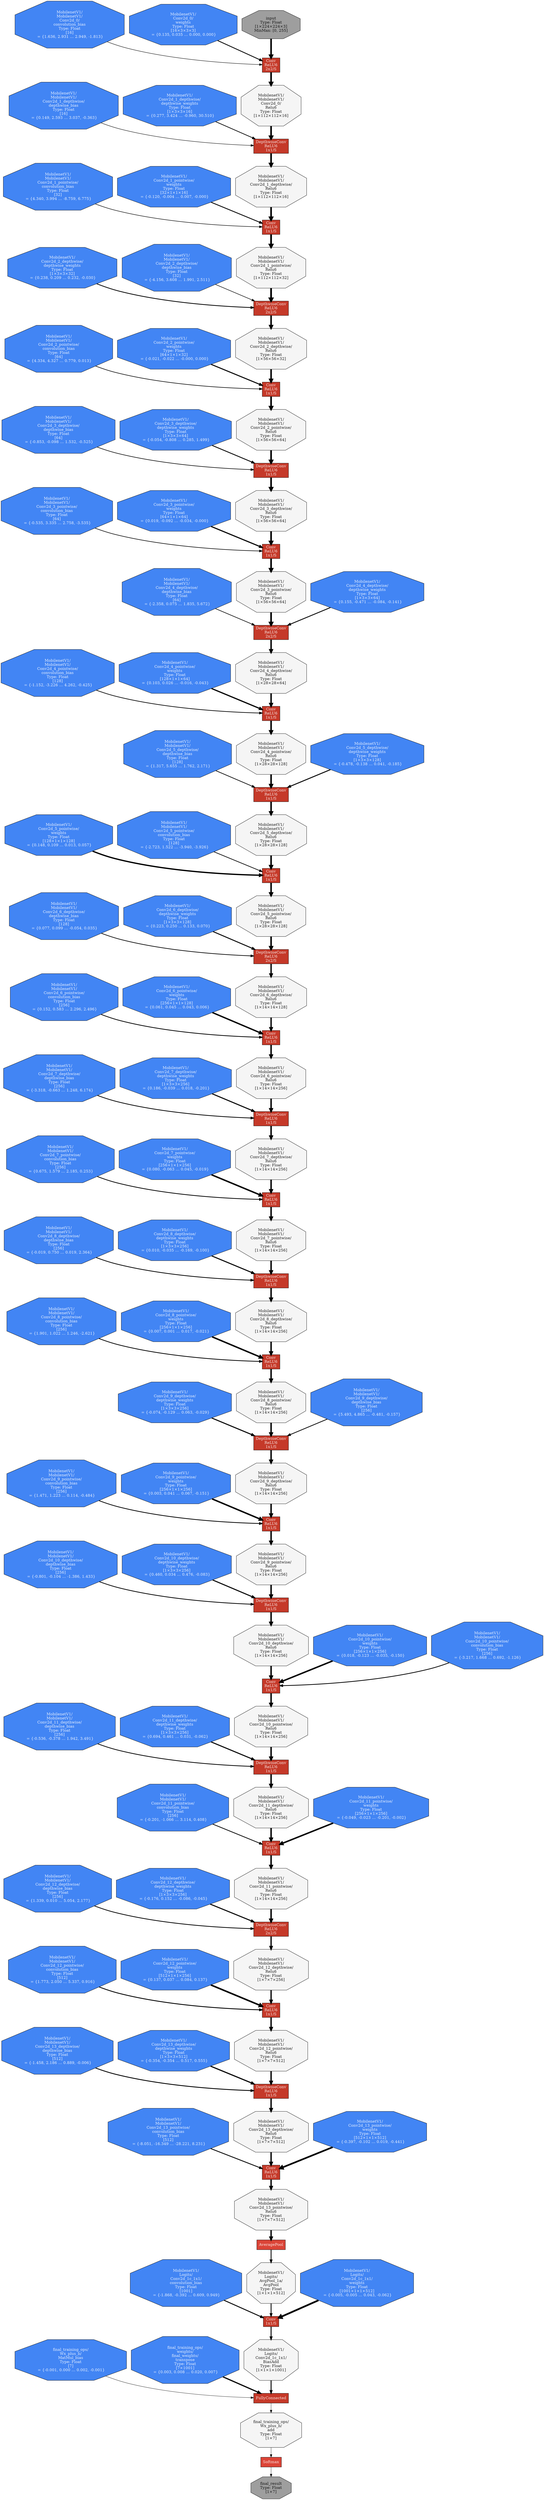 digraph Computegraph {
	 nslimit=125;
	 "final_training_ops/Wx_plus_b/MatMul_bias" [label="final_training_ops/\nWx_plus_b/\nMatMul_bias\nType: Float\n[7]\n = {-0.001, 0.000 … 0.002, -0.001}", shape=octagon, style=filled, fillcolor="#4285F4", fontcolor = "#FFFFFFDD"];
	 "final_training_ops/weights/final_weights/transpose" [label="final_training_ops/\nweights/\nfinal_weights/\ntranspose\nType: Float\n[7×1001]\n = {0.003, 0.008 … 0.020, 0.007}", shape=octagon, style=filled, fillcolor="#4285F4", fontcolor = "#FFFFFFDD"];
	 "MobilenetV1/Logits/Conv2d_1c_1x1/convolution_bias" [label="MobilenetV1/\nLogits/\nConv2d_1c_1x1/\nconvolution_bias\nType: Float\n[1001]\n = {-1.868, -0.392 … 0.609, 0.949}", shape=octagon, style=filled, fillcolor="#4285F4", fontcolor = "#FFFFFFDD"];
	 "MobilenetV1/MobilenetV1/Conv2d_13_pointwise/convolution_bias" [label="MobilenetV1/\nMobilenetV1/\nConv2d_13_pointwise/\nconvolution_bias\nType: Float\n[512]\n = {-8.051, -16.349 … -28.221, 8.231}", shape=octagon, style=filled, fillcolor="#4285F4", fontcolor = "#FFFFFFDD"];
	 "MobilenetV1/MobilenetV1/Conv2d_13_depthwise/depthwise_bias" [label="MobilenetV1/\nMobilenetV1/\nConv2d_13_depthwise/\ndepthwise_bias\nType: Float\n[512]\n = {-1.458, 2.186 … 0.889, -0.006}", shape=octagon, style=filled, fillcolor="#4285F4", fontcolor = "#FFFFFFDD"];
	 "MobilenetV1/Conv2d_13_depthwise/depthwise_weights" [label="MobilenetV1/\nConv2d_13_depthwise/\ndepthwise_weights\nType: Float\n[1×3×3×512]\n = {-0.354, -0.354 … 0.517, 0.555}", shape=octagon, style=filled, fillcolor="#4285F4", fontcolor = "#FFFFFFDD"];
	 "MobilenetV1/MobilenetV1/Conv2d_12_pointwise/convolution_bias" [label="MobilenetV1/\nMobilenetV1/\nConv2d_12_pointwise/\nconvolution_bias\nType: Float\n[512]\n = {1.773, 2.050 … 5.337, 0.916}", shape=octagon, style=filled, fillcolor="#4285F4", fontcolor = "#FFFFFFDD"];
	 "MobilenetV1/Conv2d_12_pointwise/weights" [label="MobilenetV1/\nConv2d_12_pointwise/\nweights\nType: Float\n[512×1×1×256]\n = {0.137, 0.037 … 0.084, 0.137}", shape=octagon, style=filled, fillcolor="#4285F4", fontcolor = "#FFFFFFDD"];
	 "MobilenetV1/MobilenetV1/Conv2d_12_depthwise/depthwise_bias" [label="MobilenetV1/\nMobilenetV1/\nConv2d_12_depthwise/\ndepthwise_bias\nType: Float\n[256]\n = {1.339, 0.010 … 5.054, 2.177}", shape=octagon, style=filled, fillcolor="#4285F4", fontcolor = "#FFFFFFDD"];
	 "MobilenetV1/Conv2d_12_depthwise/depthwise_weights" [label="MobilenetV1/\nConv2d_12_depthwise/\ndepthwise_weights\nType: Float\n[1×3×3×256]\n = {-0.176, 0.152 … -0.086, -0.045}", shape=octagon, style=filled, fillcolor="#4285F4", fontcolor = "#FFFFFFDD"];
	 "MobilenetV1/MobilenetV1/Conv2d_11_pointwise/convolution_bias" [label="MobilenetV1/\nMobilenetV1/\nConv2d_11_pointwise/\nconvolution_bias\nType: Float\n[256]\n = {-0.201, -1.066 … 3.114, 0.408}", shape=octagon, style=filled, fillcolor="#4285F4", fontcolor = "#FFFFFFDD"];
	 "MobilenetV1/MobilenetV1/Conv2d_11_depthwise/depthwise_bias" [label="MobilenetV1/\nMobilenetV1/\nConv2d_11_depthwise/\ndepthwise_bias\nType: Float\n[256]\n = {-0.536, -0.378 … 1.942, 3.491}", shape=octagon, style=filled, fillcolor="#4285F4", fontcolor = "#FFFFFFDD"];
	 "MobilenetV1/Conv2d_11_depthwise/depthwise_weights" [label="MobilenetV1/\nConv2d_11_depthwise/\ndepthwise_weights\nType: Float\n[1×3×3×256]\n = {0.694, 0.461 … 0.031, -0.062}", shape=octagon, style=filled, fillcolor="#4285F4", fontcolor = "#FFFFFFDD"];
	 "MobilenetV1/MobilenetV1/Conv2d_10_depthwise/depthwise_bias" [label="MobilenetV1/\nMobilenetV1/\nConv2d_10_depthwise/\ndepthwise_bias\nType: Float\n[256]\n = {-0.801, -0.104 … -1.386, 1.433}", shape=octagon, style=filled, fillcolor="#4285F4", fontcolor = "#FFFFFFDD"];
	 "MobilenetV1/Conv2d_10_depthwise/depthwise_weights" [label="MobilenetV1/\nConv2d_10_depthwise/\ndepthwise_weights\nType: Float\n[1×3×3×256]\n = {0.460, 0.034 … 0.476, -0.083}", shape=octagon, style=filled, fillcolor="#4285F4", fontcolor = "#FFFFFFDD"];
	 "MobilenetV1/MobilenetV1/Conv2d_9_pointwise/convolution_bias" [label="MobilenetV1/\nMobilenetV1/\nConv2d_9_pointwise/\nconvolution_bias\nType: Float\n[256]\n = {1.471, 1.223 … 0.114, -0.484}", shape=octagon, style=filled, fillcolor="#4285F4", fontcolor = "#FFFFFFDD"];
	 "MobilenetV1/Conv2d_9_depthwise/depthwise_weights" [label="MobilenetV1/\nConv2d_9_depthwise/\ndepthwise_weights\nType: Float\n[1×3×3×256]\n = {-0.074, -0.129 … 0.063, -0.029}", shape=octagon, style=filled, fillcolor="#4285F4", fontcolor = "#FFFFFFDD"];
	 "MobilenetV1/MobilenetV1/Conv2d_8_pointwise/convolution_bias" [label="MobilenetV1/\nMobilenetV1/\nConv2d_8_pointwise/\nconvolution_bias\nType: Float\n[256]\n = {1.901, 1.022 … 1.246, -2.621}", shape=octagon, style=filled, fillcolor="#4285F4", fontcolor = "#FFFFFFDD"];
	 "MobilenetV1/Conv2d_8_pointwise/weights" [label="MobilenetV1/\nConv2d_8_pointwise/\nweights\nType: Float\n[256×1×1×256]\n = {0.007, 0.001 … 0.017, -0.021}", shape=octagon, style=filled, fillcolor="#4285F4", fontcolor = "#FFFFFFDD"];
	 "MobilenetV1/MobilenetV1/Conv2d_7_pointwise/convolution_bias" [label="MobilenetV1/\nMobilenetV1/\nConv2d_7_pointwise/\nconvolution_bias\nType: Float\n[256]\n = {0.675, 1.579 … 2.185, 0.253}", shape=octagon, style=filled, fillcolor="#4285F4", fontcolor = "#FFFFFFDD"];
	 "MobilenetV1/Conv2d_7_pointwise/weights" [label="MobilenetV1/\nConv2d_7_pointwise/\nweights\nType: Float\n[256×1×1×256]\n = {0.080, -0.063 … 0.045, -0.019}", shape=octagon, style=filled, fillcolor="#4285F4", fontcolor = "#FFFFFFDD"];
	 "MobilenetV1/MobilenetV1/Conv2d_7_depthwise/depthwise_bias" [label="MobilenetV1/\nMobilenetV1/\nConv2d_7_depthwise/\ndepthwise_bias\nType: Float\n[256]\n = {-3.318, -0.663 … 1.248, 6.174}", shape=octagon, style=filled, fillcolor="#4285F4", fontcolor = "#FFFFFFDD"];
	 "MobilenetV1/Conv2d_7_depthwise/depthwise_weights" [label="MobilenetV1/\nConv2d_7_depthwise/\ndepthwise_weights\nType: Float\n[1×3×3×256]\n = {0.186, -0.039 … 0.018, -0.201}", shape=octagon, style=filled, fillcolor="#4285F4", fontcolor = "#FFFFFFDD"];
	 "MobilenetV1/MobilenetV1/Conv2d_6_pointwise/convolution_bias" [label="MobilenetV1/\nMobilenetV1/\nConv2d_6_pointwise/\nconvolution_bias\nType: Float\n[256]\n = {0.152, 0.583 … 2.296, 2.496}", shape=octagon, style=filled, fillcolor="#4285F4", fontcolor = "#FFFFFFDD"];
	 "MobilenetV1/Conv2d_6_pointwise/weights" [label="MobilenetV1/\nConv2d_6_pointwise/\nweights\nType: Float\n[256×1×1×128]\n = {0.061, 0.045 … 0.043, 0.006}", shape=octagon, style=filled, fillcolor="#4285F4", fontcolor = "#FFFFFFDD"];
	 "MobilenetV1/MobilenetV1/Conv2d_6_depthwise/depthwise_bias" [label="MobilenetV1/\nMobilenetV1/\nConv2d_6_depthwise/\ndepthwise_bias\nType: Float\n[128]\n = {0.077, 0.099 … -0.054, 0.035}", shape=octagon, style=filled, fillcolor="#4285F4", fontcolor = "#FFFFFFDD"];
	 "MobilenetV1/Conv2d_5_pointwise/weights" [label="MobilenetV1/\nConv2d_5_pointwise/\nweights\nType: Float\n[128×1×1×128]\n = {0.148, 0.109 … 0.013, 0.057}", shape=octagon, style=filled, fillcolor="#4285F4", fontcolor = "#FFFFFFDD"];
	 "MobilenetV1/MobilenetV1/Conv2d_5_depthwise/depthwise_bias" [label="MobilenetV1/\nMobilenetV1/\nConv2d_5_depthwise/\ndepthwise_bias\nType: Float\n[128]\n = {1.317, 5.655 … 1.762, 2.171}", shape=octagon, style=filled, fillcolor="#4285F4", fontcolor = "#FFFFFFDD"];
	 "MobilenetV1/MobilenetV1/Conv2d_4_pointwise/convolution_bias" [label="MobilenetV1/\nMobilenetV1/\nConv2d_4_pointwise/\nconvolution_bias\nType: Float\n[128]\n = {-1.152, -3.226 … 4.262, -0.425}", shape=octagon, style=filled, fillcolor="#4285F4", fontcolor = "#FFFFFFDD"];
	 "MobilenetV1/Conv2d_4_pointwise/weights" [label="MobilenetV1/\nConv2d_4_pointwise/\nweights\nType: Float\n[128×1×1×64]\n = {0.103, 0.026 … -0.016, -0.043}", shape=octagon, style=filled, fillcolor="#4285F4", fontcolor = "#FFFFFFDD"];
	 "MobilenetV1/MobilenetV1/Conv2d_4_depthwise/depthwise_bias" [label="MobilenetV1/\nMobilenetV1/\nConv2d_4_depthwise/\ndepthwise_bias\nType: Float\n[64]\n = {-2.358, 0.075 … 1.835, 5.672}", shape=octagon, style=filled, fillcolor="#4285F4", fontcolor = "#FFFFFFDD"];
	 "MobilenetV1/MobilenetV1/Conv2d_3_pointwise/convolution_bias" [label="MobilenetV1/\nMobilenetV1/\nConv2d_3_pointwise/\nconvolution_bias\nType: Float\n[64]\n = {-0.535, 3.335 … 2.758, -3.535}", shape=octagon, style=filled, fillcolor="#4285F4", fontcolor = "#FFFFFFDD"];
	 "MobilenetV1/Conv2d_3_pointwise/weights" [label="MobilenetV1/\nConv2d_3_pointwise/\nweights\nType: Float\n[64×1×1×64]\n = {0.019, -0.092 … -0.034, -0.000}", shape=octagon, style=filled, fillcolor="#4285F4", fontcolor = "#FFFFFFDD"];
	 "MobilenetV1/MobilenetV1/Conv2d_3_depthwise/depthwise_bias" [label="MobilenetV1/\nMobilenetV1/\nConv2d_3_depthwise/\ndepthwise_bias\nType: Float\n[64]\n = {-0.853, -0.098 … 1.532, -0.525}", shape=octagon, style=filled, fillcolor="#4285F4", fontcolor = "#FFFFFFDD"];
	 "MobilenetV1/Conv2d_3_depthwise/depthwise_weights" [label="MobilenetV1/\nConv2d_3_depthwise/\ndepthwise_weights\nType: Float\n[1×3×3×64]\n = {-0.054, -0.808 … 0.285, 1.499}", shape=octagon, style=filled, fillcolor="#4285F4", fontcolor = "#FFFFFFDD"];
	 "MobilenetV1/MobilenetV1/Conv2d_2_pointwise/convolution_bias" [label="MobilenetV1/\nMobilenetV1/\nConv2d_2_pointwise/\nconvolution_bias\nType: Float\n[64]\n = {4.334, 4.327 … 0.779, 0.013}", shape=octagon, style=filled, fillcolor="#4285F4", fontcolor = "#FFFFFFDD"];
	 "MobilenetV1/Conv2d_2_pointwise/weights" [label="MobilenetV1/\nConv2d_2_pointwise/\nweights\nType: Float\n[64×1×1×32]\n = {-0.021, -0.022 … -0.000, 0.000}", shape=octagon, style=filled, fillcolor="#4285F4", fontcolor = "#FFFFFFDD"];
	 "MobilenetV1/Conv2d_2_depthwise/depthwise_weights" [label="MobilenetV1/\nConv2d_2_depthwise/\ndepthwise_weights\nType: Float\n[1×3×3×32]\n = {0.238, 0.209 … 0.232, -0.030}", shape=octagon, style=filled, fillcolor="#4285F4", fontcolor = "#FFFFFFDD"];
	 "MobilenetV1/MobilenetV1/Conv2d_1_pointwise/convolution_bias" [label="MobilenetV1/\nMobilenetV1/\nConv2d_1_pointwise/\nconvolution_bias\nType: Float\n[32]\n = {4.340, 3.994 … -8.759, 6.775}", shape=octagon, style=filled, fillcolor="#4285F4", fontcolor = "#FFFFFFDD"];
	 "MobilenetV1/Conv2d_1_pointwise/weights" [label="MobilenetV1/\nConv2d_1_pointwise/\nweights\nType: Float\n[32×1×1×16]\n = {-0.120, -0.004 … 0.007, -0.000}", shape=octagon, style=filled, fillcolor="#4285F4", fontcolor = "#FFFFFFDD"];
	 "MobilenetV1/MobilenetV1/Conv2d_1_depthwise/depthwise_bias" [label="MobilenetV1/\nMobilenetV1/\nConv2d_1_depthwise/\ndepthwise_bias\nType: Float\n[16]\n = {0.149, 2.593 … 3.037, -0.363}", shape=octagon, style=filled, fillcolor="#4285F4", fontcolor = "#FFFFFFDD"];
	 "MobilenetV1/Conv2d_1_depthwise/depthwise_weights" [label="MobilenetV1/\nConv2d_1_depthwise/\ndepthwise_weights\nType: Float\n[1×3×3×16]\n = {0.277, 3.424 … -0.960, 30.510}", shape=octagon, style=filled, fillcolor="#4285F4", fontcolor = "#FFFFFFDD"];
	 "MobilenetV1/MobilenetV1/Conv2d_0/convolution_bias" [label="MobilenetV1/\nMobilenetV1/\nConv2d_0/\nconvolution_bias\nType: Float\n[16]\n = {1.636, 2.931 … 2.949, -1.813}", shape=octagon, style=filled, fillcolor="#4285F4", fontcolor = "#FFFFFFDD"];
	 "MobilenetV1/Conv2d_0/weights" [label="MobilenetV1/\nConv2d_0/\nweights\nType: Float\n[16×3×3×3]\n = {0.135, 0.035 … 0.000, 0.000}", shape=octagon, style=filled, fillcolor="#4285F4", fontcolor = "#FFFFFFDD"];
	 "final_result" [label="final_result\nType: Float\n[1×7]", shape=octagon, style=filled, fillcolor="#9E9E9E", fontcolor = "#000000DD"];
	 "MobilenetV1/Logits/Conv2d_1c_1x1/BiasAdd" [label="MobilenetV1/\nLogits/\nConv2d_1c_1x1/\nBiasAdd\nType: Float\n[1×1×1×1001]", shape=octagon, style=filled, fillcolor="#F5F5F5", fontcolor = "#000000DD"];
	 "MobilenetV1/MobilenetV1/Conv2d_8_depthwise/depthwise_bias" [label="MobilenetV1/\nMobilenetV1/\nConv2d_8_depthwise/\ndepthwise_bias\nType: Float\n[256]\n = {-0.019, 0.750 … 0.019, 2.364}", shape=octagon, style=filled, fillcolor="#4285F4", fontcolor = "#FFFFFFDD"];
	 "MobilenetV1/MobilenetV1/Conv2d_13_depthwise/Relu6" [label="MobilenetV1/\nMobilenetV1/\nConv2d_13_depthwise/\nRelu6\nType: Float\n[1×7×7×512]", shape=octagon, style=filled, fillcolor="#F5F5F5", fontcolor = "#000000DD"];
	 "MobilenetV1/MobilenetV1/Conv2d_13_pointwise/Relu6" [label="MobilenetV1/\nMobilenetV1/\nConv2d_13_pointwise/\nRelu6\nType: Float\n[1×7×7×512]", shape=octagon, style=filled, fillcolor="#F5F5F5", fontcolor = "#000000DD"];
	 "MobilenetV1/Logits/AvgPool_1a/AvgPool" [label="MobilenetV1/\nLogits/\nAvgPool_1a/\nAvgPool\nType: Float\n[1×1×1×512]", shape=octagon, style=filled, fillcolor="#F5F5F5", fontcolor = "#000000DD"];
	 "MobilenetV1/MobilenetV1/Conv2d_12_depthwise/Relu6" [label="MobilenetV1/\nMobilenetV1/\nConv2d_12_depthwise/\nRelu6\nType: Float\n[1×7×7×256]", shape=octagon, style=filled, fillcolor="#F5F5F5", fontcolor = "#000000DD"];
	 "MobilenetV1/MobilenetV1/Conv2d_5_pointwise/convolution_bias" [label="MobilenetV1/\nMobilenetV1/\nConv2d_5_pointwise/\nconvolution_bias\nType: Float\n[128]\n = {-2.723, 1.522 … -3.940, -3.926}", shape=octagon, style=filled, fillcolor="#4285F4", fontcolor = "#FFFFFFDD"];
	 "MobilenetV1/MobilenetV1/Conv2d_10_depthwise/Relu6" [label="MobilenetV1/\nMobilenetV1/\nConv2d_10_depthwise/\nRelu6\nType: Float\n[1×14×14×256]", shape=octagon, style=filled, fillcolor="#F5F5F5", fontcolor = "#000000DD"];
	 "MobilenetV1/MobilenetV1/Conv2d_9_pointwise/Relu6" [label="MobilenetV1/\nMobilenetV1/\nConv2d_9_pointwise/\nRelu6\nType: Float\n[1×14×14×256]", shape=octagon, style=filled, fillcolor="#F5F5F5", fontcolor = "#000000DD"];
	 "MobilenetV1/MobilenetV1/Conv2d_8_pointwise/Relu6" [label="MobilenetV1/\nMobilenetV1/\nConv2d_8_pointwise/\nRelu6\nType: Float\n[1×14×14×256]", shape=octagon, style=filled, fillcolor="#F5F5F5", fontcolor = "#000000DD"];
	 "MobilenetV1/MobilenetV1/Conv2d_12_pointwise/Relu6" [label="MobilenetV1/\nMobilenetV1/\nConv2d_12_pointwise/\nRelu6\nType: Float\n[1×7×7×512]", shape=octagon, style=filled, fillcolor="#F5F5F5", fontcolor = "#000000DD"];
	 "MobilenetV1/Logits/Conv2d_1c_1x1/weights" [label="MobilenetV1/\nLogits/\nConv2d_1c_1x1/\nweights\nType: Float\n[1001×1×1×512]\n = {-0.005, -0.005 … 0.043, -0.062}", shape=octagon, style=filled, fillcolor="#4285F4", fontcolor = "#FFFFFFDD"];
	 "MobilenetV1/MobilenetV1/Conv2d_11_depthwise/Relu6" [label="MobilenetV1/\nMobilenetV1/\nConv2d_11_depthwise/\nRelu6\nType: Float\n[1×14×14×256]", shape=octagon, style=filled, fillcolor="#F5F5F5", fontcolor = "#000000DD"];
	 "MobilenetV1/MobilenetV1/Conv2d_0/Relu6" [label="MobilenetV1/\nMobilenetV1/\nConv2d_0/\nRelu6\nType: Float\n[1×112×112×16]", shape=octagon, style=filled, fillcolor="#F5F5F5", fontcolor = "#000000DD"];
	 "MobilenetV1/Conv2d_10_pointwise/weights" [label="MobilenetV1/\nConv2d_10_pointwise/\nweights\nType: Float\n[256×1×1×256]\n = {0.018, -0.123 … -0.035, -0.150}", shape=octagon, style=filled, fillcolor="#4285F4", fontcolor = "#FFFFFFDD"];
	 "MobilenetV1/MobilenetV1/Conv2d_11_pointwise/Relu6" [label="MobilenetV1/\nMobilenetV1/\nConv2d_11_pointwise/\nRelu6\nType: Float\n[1×14×14×256]", shape=octagon, style=filled, fillcolor="#F5F5F5", fontcolor = "#000000DD"];
	 "MobilenetV1/MobilenetV1/Conv2d_2_depthwise/depthwise_bias" [label="MobilenetV1/\nMobilenetV1/\nConv2d_2_depthwise/\ndepthwise_bias\nType: Float\n[32]\n = {-4.156, 3.608 … 1.991, 2.511}", shape=octagon, style=filled, fillcolor="#4285F4", fontcolor = "#FFFFFFDD"];
	 "MobilenetV1/Conv2d_9_pointwise/weights" [label="MobilenetV1/\nConv2d_9_pointwise/\nweights\nType: Float\n[256×1×1×256]\n = {0.003, 0.041 … 0.067, -0.151}", shape=octagon, style=filled, fillcolor="#4285F4", fontcolor = "#FFFFFFDD"];
	 "MobilenetV1/MobilenetV1/Conv2d_9_depthwise/depthwise_bias" [label="MobilenetV1/\nMobilenetV1/\nConv2d_9_depthwise/\ndepthwise_bias\nType: Float\n[256]\n = {5.493, 4.865 … -0.481, -0.157}", shape=octagon, style=filled, fillcolor="#4285F4", fontcolor = "#FFFFFFDD"];
	 "MobilenetV1/MobilenetV1/Conv2d_1_pointwise/Relu6" [label="MobilenetV1/\nMobilenetV1/\nConv2d_1_pointwise/\nRelu6\nType: Float\n[1×112×112×32]", shape=octagon, style=filled, fillcolor="#F5F5F5", fontcolor = "#000000DD"];
	 "MobilenetV1/MobilenetV1/Conv2d_10_pointwise/convolution_bias" [label="MobilenetV1/\nMobilenetV1/\nConv2d_10_pointwise/\nconvolution_bias\nType: Float\n[256]\n = {-3.217, 1.668 … 0.692, -1.126}", shape=octagon, style=filled, fillcolor="#4285F4", fontcolor = "#FFFFFFDD"];
	 "MobilenetV1/Conv2d_6_depthwise/depthwise_weights" [label="MobilenetV1/\nConv2d_6_depthwise/\ndepthwise_weights\nType: Float\n[1×3×3×128]\n = {0.223, 0.250 … 0.133, 0.070}", shape=octagon, style=filled, fillcolor="#4285F4", fontcolor = "#FFFFFFDD"];
	 "MobilenetV1/MobilenetV1/Conv2d_1_depthwise/Relu6" [label="MobilenetV1/\nMobilenetV1/\nConv2d_1_depthwise/\nRelu6\nType: Float\n[1×112×112×16]", shape=octagon, style=filled, fillcolor="#F5F5F5", fontcolor = "#000000DD"];
	 "MobilenetV1/MobilenetV1/Conv2d_4_pointwise/Relu6" [label="MobilenetV1/\nMobilenetV1/\nConv2d_4_pointwise/\nRelu6\nType: Float\n[1×28×28×128]", shape=octagon, style=filled, fillcolor="#F5F5F5", fontcolor = "#000000DD"];
	 "MobilenetV1/Conv2d_5_depthwise/depthwise_weights" [label="MobilenetV1/\nConv2d_5_depthwise/\ndepthwise_weights\nType: Float\n[1×3×3×128]\n = {-0.478, -0.138 … 0.041, -0.185}", shape=octagon, style=filled, fillcolor="#4285F4", fontcolor = "#FFFFFFDD"];
	 "MobilenetV1/MobilenetV1/Conv2d_9_depthwise/Relu6" [label="MobilenetV1/\nMobilenetV1/\nConv2d_9_depthwise/\nRelu6\nType: Float\n[1×14×14×256]", shape=octagon, style=filled, fillcolor="#F5F5F5", fontcolor = "#000000DD"];
	 "MobilenetV1/MobilenetV1/Conv2d_2_depthwise/Relu6" [label="MobilenetV1/\nMobilenetV1/\nConv2d_2_depthwise/\nRelu6\nType: Float\n[1×56×56×32]", shape=octagon, style=filled, fillcolor="#F5F5F5", fontcolor = "#000000DD"];
	 "MobilenetV1/Conv2d_8_depthwise/depthwise_weights" [label="MobilenetV1/\nConv2d_8_depthwise/\ndepthwise_weights\nType: Float\n[1×3×3×256]\n = {0.010, -0.035 … -0.169, -0.100}", shape=octagon, style=filled, fillcolor="#4285F4", fontcolor = "#FFFFFFDD"];
	 "final_training_ops/Wx_plus_b/add" [label="final_training_ops/\nWx_plus_b/\nadd\nType: Float\n[1×7]", shape=octagon, style=filled, fillcolor="#F5F5F5", fontcolor = "#000000DD"];
	 "MobilenetV1/MobilenetV1/Conv2d_7_depthwise/Relu6" [label="MobilenetV1/\nMobilenetV1/\nConv2d_7_depthwise/\nRelu6\nType: Float\n[1×14×14×256]", shape=octagon, style=filled, fillcolor="#F5F5F5", fontcolor = "#000000DD"];
	 "MobilenetV1/Conv2d_11_pointwise/weights" [label="MobilenetV1/\nConv2d_11_pointwise/\nweights\nType: Float\n[256×1×1×256]\n = {-0.049, -0.023 … -0.201, -0.002}", shape=octagon, style=filled, fillcolor="#4285F4", fontcolor = "#FFFFFFDD"];
	 "MobilenetV1/MobilenetV1/Conv2d_2_pointwise/Relu6" [label="MobilenetV1/\nMobilenetV1/\nConv2d_2_pointwise/\nRelu6\nType: Float\n[1×56×56×64]", shape=octagon, style=filled, fillcolor="#F5F5F5", fontcolor = "#000000DD"];
	 "MobilenetV1/MobilenetV1/Conv2d_3_depthwise/Relu6" [label="MobilenetV1/\nMobilenetV1/\nConv2d_3_depthwise/\nRelu6\nType: Float\n[1×56×56×64]", shape=octagon, style=filled, fillcolor="#F5F5F5", fontcolor = "#000000DD"];
	 "MobilenetV1/MobilenetV1/Conv2d_6_pointwise/Relu6" [label="MobilenetV1/\nMobilenetV1/\nConv2d_6_pointwise/\nRelu6\nType: Float\n[1×14×14×256]", shape=octagon, style=filled, fillcolor="#F5F5F5", fontcolor = "#000000DD"];
	 "MobilenetV1/MobilenetV1/Conv2d_8_depthwise/Relu6" [label="MobilenetV1/\nMobilenetV1/\nConv2d_8_depthwise/\nRelu6\nType: Float\n[1×14×14×256]", shape=octagon, style=filled, fillcolor="#F5F5F5", fontcolor = "#000000DD"];
	 "MobilenetV1/MobilenetV1/Conv2d_10_pointwise/Relu6" [label="MobilenetV1/\nMobilenetV1/\nConv2d_10_pointwise/\nRelu6\nType: Float\n[1×14×14×256]", shape=octagon, style=filled, fillcolor="#F5F5F5", fontcolor = "#000000DD"];
	 "MobilenetV1/MobilenetV1/Conv2d_3_pointwise/Relu6" [label="MobilenetV1/\nMobilenetV1/\nConv2d_3_pointwise/\nRelu6\nType: Float\n[1×56×56×64]", shape=octagon, style=filled, fillcolor="#F5F5F5", fontcolor = "#000000DD"];
	 "MobilenetV1/MobilenetV1/Conv2d_4_depthwise/Relu6" [label="MobilenetV1/\nMobilenetV1/\nConv2d_4_depthwise/\nRelu6\nType: Float\n[1×28×28×64]", shape=octagon, style=filled, fillcolor="#F5F5F5", fontcolor = "#000000DD"];
	 "MobilenetV1/Conv2d_4_depthwise/depthwise_weights" [label="MobilenetV1/\nConv2d_4_depthwise/\ndepthwise_weights\nType: Float\n[1×3×3×64]\n = {0.155, -0.471 … -0.084, -0.141}", shape=octagon, style=filled, fillcolor="#4285F4", fontcolor = "#FFFFFFDD"];
	 "MobilenetV1/MobilenetV1/Conv2d_5_depthwise/Relu6" [label="MobilenetV1/\nMobilenetV1/\nConv2d_5_depthwise/\nRelu6\nType: Float\n[1×28×28×128]", shape=octagon, style=filled, fillcolor="#F5F5F5", fontcolor = "#000000DD"];
	 "MobilenetV1/Conv2d_13_pointwise/weights" [label="MobilenetV1/\nConv2d_13_pointwise/\nweights\nType: Float\n[512×1×1×512]\n = {-0.397, -0.102 … 0.019, -0.441}", shape=octagon, style=filled, fillcolor="#4285F4", fontcolor = "#FFFFFFDD"];
	 "MobilenetV1/MobilenetV1/Conv2d_5_pointwise/Relu6" [label="MobilenetV1/\nMobilenetV1/\nConv2d_5_pointwise/\nRelu6\nType: Float\n[1×28×28×128]", shape=octagon, style=filled, fillcolor="#F5F5F5", fontcolor = "#000000DD"];
	 "MobilenetV1/MobilenetV1/Conv2d_6_depthwise/Relu6" [label="MobilenetV1/\nMobilenetV1/\nConv2d_6_depthwise/\nRelu6\nType: Float\n[1×14×14×128]", shape=octagon, style=filled, fillcolor="#F5F5F5", fontcolor = "#000000DD"];
	 "input" [label="input\nType: Float\n[1×224×224×3]\nMinMax: [0, 255]", shape=octagon, style=filled, fillcolor="#9E9E9E", fontcolor = "#000000DD"];
	 "MobilenetV1/MobilenetV1/Conv2d_7_pointwise/Relu6" [label="MobilenetV1/\nMobilenetV1/\nConv2d_7_pointwise/\nRelu6\nType: Float\n[1×14×14×256]", shape=octagon, style=filled, fillcolor="#F5F5F5", fontcolor = "#000000DD"];
	 "op00000" [label="Conv\nReLU6\n2x2/S", shape=box, style=filled, fillcolor="#C53929", fontcolor = "#FFFFFFDD"];
	 "input" -> "op00000" [penwidth=5.733224, weight=17.199673];
	 "MobilenetV1/Conv2d_0/weights" -> "op00000" [penwidth=2.918296, weight=1.000000];
	 "MobilenetV1/MobilenetV1/Conv2d_0/convolution_bias" -> "op00000" [penwidth=1.333333, weight=1.000000];
	 "op00000" -> "MobilenetV1/MobilenetV1/Conv2d_0/Relu6" [penwidth=5.871570, weight=17.614710];
	 "op00001" [label="DepthwiseConv\nReLU6\n1x1/S", shape=box, style=filled, fillcolor="#C53929", fontcolor = "#FFFFFFDD"];
	 "MobilenetV1/MobilenetV1/Conv2d_0/Relu6" -> "op00001" [penwidth=5.871570, weight=17.614710];
	 "MobilenetV1/Conv2d_1_depthwise/depthwise_weights" -> "op00001" [penwidth=2.389975, weight=1.000000];
	 "MobilenetV1/MobilenetV1/Conv2d_1_depthwise/depthwise_bias" -> "op00001" [penwidth=1.333333, weight=1.000000];
	 "op00001" -> "MobilenetV1/MobilenetV1/Conv2d_1_depthwise/Relu6" [penwidth=5.871570, weight=17.614710];
	 "op00002" [label="Conv\nReLU6\n1x1/S", shape=box, style=filled, fillcolor="#C53929", fontcolor = "#FFFFFFDD"];
	 "MobilenetV1/MobilenetV1/Conv2d_1_depthwise/Relu6" -> "op00002" [penwidth=5.871570, weight=17.614710];
	 "MobilenetV1/Conv2d_1_pointwise/weights" -> "op00002" [penwidth=3.000000, weight=1.000000];
	 "MobilenetV1/MobilenetV1/Conv2d_1_pointwise/convolution_bias" -> "op00002" [penwidth=1.666667, weight=1.000000];
	 "op00002" -> "MobilenetV1/MobilenetV1/Conv2d_1_pointwise/Relu6" [penwidth=6.204903, weight=18.614710];
	 "op00003" [label="DepthwiseConv\nReLU6\n2x2/S", shape=box, style=filled, fillcolor="#C53929", fontcolor = "#FFFFFFDD"];
	 "MobilenetV1/MobilenetV1/Conv2d_1_pointwise/Relu6" -> "op00003" [penwidth=6.204903, weight=18.614710];
	 "MobilenetV1/Conv2d_2_depthwise/depthwise_weights" -> "op00003" [penwidth=2.723308, weight=1.000000];
	 "MobilenetV1/MobilenetV1/Conv2d_2_depthwise/depthwise_bias" -> "op00003" [penwidth=1.666667, weight=1.000000];
	 "op00003" -> "MobilenetV1/MobilenetV1/Conv2d_2_depthwise/Relu6" [penwidth=5.538237, weight=16.614710];
	 "op00004" [label="Conv\nReLU6\n1x1/S", shape=box, style=filled, fillcolor="#C53929", fontcolor = "#FFFFFFDD"];
	 "MobilenetV1/MobilenetV1/Conv2d_2_depthwise/Relu6" -> "op00004" [penwidth=5.538237, weight=16.614710];
	 "MobilenetV1/Conv2d_2_pointwise/weights" -> "op00004" [penwidth=3.666667, weight=1.000000];
	 "MobilenetV1/MobilenetV1/Conv2d_2_pointwise/convolution_bias" -> "op00004" [penwidth=2.000000, weight=1.000000];
	 "op00004" -> "MobilenetV1/MobilenetV1/Conv2d_2_pointwise/Relu6" [penwidth=5.871570, weight=17.614710];
	 "op00005" [label="DepthwiseConv\nReLU6\n1x1/S", shape=box, style=filled, fillcolor="#C53929", fontcolor = "#FFFFFFDD"];
	 "MobilenetV1/MobilenetV1/Conv2d_2_pointwise/Relu6" -> "op00005" [penwidth=5.871570, weight=17.614710];
	 "MobilenetV1/Conv2d_3_depthwise/depthwise_weights" -> "op00005" [penwidth=3.056642, weight=1.000000];
	 "MobilenetV1/MobilenetV1/Conv2d_3_depthwise/depthwise_bias" -> "op00005" [penwidth=2.000000, weight=1.000000];
	 "op00005" -> "MobilenetV1/MobilenetV1/Conv2d_3_depthwise/Relu6" [penwidth=5.871570, weight=17.614710];
	 "op00006" [label="Conv\nReLU6\n1x1/S", shape=box, style=filled, fillcolor="#C53929", fontcolor = "#FFFFFFDD"];
	 "MobilenetV1/MobilenetV1/Conv2d_3_depthwise/Relu6" -> "op00006" [penwidth=5.871570, weight=17.614710];
	 "MobilenetV1/Conv2d_3_pointwise/weights" -> "op00006" [penwidth=4.000000, weight=1.000000];
	 "MobilenetV1/MobilenetV1/Conv2d_3_pointwise/convolution_bias" -> "op00006" [penwidth=2.000000, weight=1.000000];
	 "op00006" -> "MobilenetV1/MobilenetV1/Conv2d_3_pointwise/Relu6" [penwidth=5.871570, weight=17.614710];
	 "op00007" [label="DepthwiseConv\nReLU6\n2x2/S", shape=box, style=filled, fillcolor="#C53929", fontcolor = "#FFFFFFDD"];
	 "MobilenetV1/MobilenetV1/Conv2d_3_pointwise/Relu6" -> "op00007" [penwidth=5.871570, weight=17.614710];
	 "MobilenetV1/Conv2d_4_depthwise/depthwise_weights" -> "op00007" [penwidth=3.056642, weight=1.000000];
	 "MobilenetV1/MobilenetV1/Conv2d_4_depthwise/depthwise_bias" -> "op00007" [penwidth=2.000000, weight=1.000000];
	 "op00007" -> "MobilenetV1/MobilenetV1/Conv2d_4_depthwise/Relu6" [penwidth=5.204903, weight=15.614710];
	 "op00008" [label="Conv\nReLU6\n1x1/S", shape=box, style=filled, fillcolor="#C53929", fontcolor = "#FFFFFFDD"];
	 "MobilenetV1/MobilenetV1/Conv2d_4_depthwise/Relu6" -> "op00008" [penwidth=5.204903, weight=15.614710];
	 "MobilenetV1/Conv2d_4_pointwise/weights" -> "op00008" [penwidth=4.333333, weight=1.000000];
	 "MobilenetV1/MobilenetV1/Conv2d_4_pointwise/convolution_bias" -> "op00008" [penwidth=2.333333, weight=1.000000];
	 "op00008" -> "MobilenetV1/MobilenetV1/Conv2d_4_pointwise/Relu6" [penwidth=5.538237, weight=16.614710];
	 "op00009" [label="DepthwiseConv\nReLU6\n1x1/S", shape=box, style=filled, fillcolor="#C53929", fontcolor = "#FFFFFFDD"];
	 "MobilenetV1/MobilenetV1/Conv2d_4_pointwise/Relu6" -> "op00009" [penwidth=5.538237, weight=16.614710];
	 "MobilenetV1/Conv2d_5_depthwise/depthwise_weights" -> "op00009" [penwidth=3.389975, weight=1.000000];
	 "MobilenetV1/MobilenetV1/Conv2d_5_depthwise/depthwise_bias" -> "op00009" [penwidth=2.333333, weight=1.000000];
	 "op00009" -> "MobilenetV1/MobilenetV1/Conv2d_5_depthwise/Relu6" [penwidth=5.538237, weight=16.614710];
	 "op00010" [label="Conv\nReLU6\n1x1/S", shape=box, style=filled, fillcolor="#C53929", fontcolor = "#FFFFFFDD"];
	 "MobilenetV1/MobilenetV1/Conv2d_5_depthwise/Relu6" -> "op00010" [penwidth=5.538237, weight=16.614710];
	 "MobilenetV1/Conv2d_5_pointwise/weights" -> "op00010" [penwidth=4.666667, weight=1.000000];
	 "MobilenetV1/MobilenetV1/Conv2d_5_pointwise/convolution_bias" -> "op00010" [penwidth=2.333333, weight=1.000000];
	 "op00010" -> "MobilenetV1/MobilenetV1/Conv2d_5_pointwise/Relu6" [penwidth=5.538237, weight=16.614710];
	 "op00011" [label="DepthwiseConv\nReLU6\n2x2/S", shape=box, style=filled, fillcolor="#C53929", fontcolor = "#FFFFFFDD"];
	 "MobilenetV1/MobilenetV1/Conv2d_5_pointwise/Relu6" -> "op00011" [penwidth=5.538237, weight=16.614710];
	 "MobilenetV1/Conv2d_6_depthwise/depthwise_weights" -> "op00011" [penwidth=3.389975, weight=1.000000];
	 "MobilenetV1/MobilenetV1/Conv2d_6_depthwise/depthwise_bias" -> "op00011" [penwidth=2.333333, weight=1.000000];
	 "op00011" -> "MobilenetV1/MobilenetV1/Conv2d_6_depthwise/Relu6" [penwidth=4.871570, weight=14.614710];
	 "op00012" [label="Conv\nReLU6\n1x1/S", shape=box, style=filled, fillcolor="#C53929", fontcolor = "#FFFFFFDD"];
	 "MobilenetV1/MobilenetV1/Conv2d_6_depthwise/Relu6" -> "op00012" [penwidth=4.871570, weight=14.614710];
	 "MobilenetV1/Conv2d_6_pointwise/weights" -> "op00012" [penwidth=5.000000, weight=1.000000];
	 "MobilenetV1/MobilenetV1/Conv2d_6_pointwise/convolution_bias" -> "op00012" [penwidth=2.666667, weight=1.000000];
	 "op00012" -> "MobilenetV1/MobilenetV1/Conv2d_6_pointwise/Relu6" [penwidth=5.204903, weight=15.614710];
	 "op00013" [label="DepthwiseConv\nReLU6\n1x1/S", shape=box, style=filled, fillcolor="#C53929", fontcolor = "#FFFFFFDD"];
	 "MobilenetV1/MobilenetV1/Conv2d_6_pointwise/Relu6" -> "op00013" [penwidth=5.204903, weight=15.614710];
	 "MobilenetV1/Conv2d_7_depthwise/depthwise_weights" -> "op00013" [penwidth=3.723308, weight=1.000000];
	 "MobilenetV1/MobilenetV1/Conv2d_7_depthwise/depthwise_bias" -> "op00013" [penwidth=2.666667, weight=1.000000];
	 "op00013" -> "MobilenetV1/MobilenetV1/Conv2d_7_depthwise/Relu6" [penwidth=5.204903, weight=15.614710];
	 "op00014" [label="Conv\nReLU6\n1x1/S", shape=box, style=filled, fillcolor="#C53929", fontcolor = "#FFFFFFDD"];
	 "MobilenetV1/MobilenetV1/Conv2d_7_depthwise/Relu6" -> "op00014" [penwidth=5.204903, weight=15.614710];
	 "MobilenetV1/Conv2d_7_pointwise/weights" -> "op00014" [penwidth=5.333333, weight=1.000000];
	 "MobilenetV1/MobilenetV1/Conv2d_7_pointwise/convolution_bias" -> "op00014" [penwidth=2.666667, weight=1.000000];
	 "op00014" -> "MobilenetV1/MobilenetV1/Conv2d_7_pointwise/Relu6" [penwidth=5.204903, weight=15.614710];
	 "op00015" [label="DepthwiseConv\nReLU6\n1x1/S", shape=box, style=filled, fillcolor="#C53929", fontcolor = "#FFFFFFDD"];
	 "MobilenetV1/MobilenetV1/Conv2d_7_pointwise/Relu6" -> "op00015" [penwidth=5.204903, weight=15.614710];
	 "MobilenetV1/Conv2d_8_depthwise/depthwise_weights" -> "op00015" [penwidth=3.723308, weight=1.000000];
	 "MobilenetV1/MobilenetV1/Conv2d_8_depthwise/depthwise_bias" -> "op00015" [penwidth=2.666667, weight=1.000000];
	 "op00015" -> "MobilenetV1/MobilenetV1/Conv2d_8_depthwise/Relu6" [penwidth=5.204903, weight=15.614710];
	 "op00016" [label="Conv\nReLU6\n1x1/S", shape=box, style=filled, fillcolor="#C53929", fontcolor = "#FFFFFFDD"];
	 "MobilenetV1/MobilenetV1/Conv2d_8_depthwise/Relu6" -> "op00016" [penwidth=5.204903, weight=15.614710];
	 "MobilenetV1/Conv2d_8_pointwise/weights" -> "op00016" [penwidth=5.333333, weight=1.000000];
	 "MobilenetV1/MobilenetV1/Conv2d_8_pointwise/convolution_bias" -> "op00016" [penwidth=2.666667, weight=1.000000];
	 "op00016" -> "MobilenetV1/MobilenetV1/Conv2d_8_pointwise/Relu6" [penwidth=5.204903, weight=15.614710];
	 "op00017" [label="DepthwiseConv\nReLU6\n1x1/S", shape=box, style=filled, fillcolor="#C53929", fontcolor = "#FFFFFFDD"];
	 "MobilenetV1/MobilenetV1/Conv2d_8_pointwise/Relu6" -> "op00017" [penwidth=5.204903, weight=15.614710];
	 "MobilenetV1/Conv2d_9_depthwise/depthwise_weights" -> "op00017" [penwidth=3.723308, weight=1.000000];
	 "MobilenetV1/MobilenetV1/Conv2d_9_depthwise/depthwise_bias" -> "op00017" [penwidth=2.666667, weight=1.000000];
	 "op00017" -> "MobilenetV1/MobilenetV1/Conv2d_9_depthwise/Relu6" [penwidth=5.204903, weight=15.614710];
	 "op00018" [label="Conv\nReLU6\n1x1/S", shape=box, style=filled, fillcolor="#C53929", fontcolor = "#FFFFFFDD"];
	 "MobilenetV1/MobilenetV1/Conv2d_9_depthwise/Relu6" -> "op00018" [penwidth=5.204903, weight=15.614710];
	 "MobilenetV1/Conv2d_9_pointwise/weights" -> "op00018" [penwidth=5.333333, weight=1.000000];
	 "MobilenetV1/MobilenetV1/Conv2d_9_pointwise/convolution_bias" -> "op00018" [penwidth=2.666667, weight=1.000000];
	 "op00018" -> "MobilenetV1/MobilenetV1/Conv2d_9_pointwise/Relu6" [penwidth=5.204903, weight=15.614710];
	 "op00019" [label="DepthwiseConv\nReLU6\n1x1/S", shape=box, style=filled, fillcolor="#C53929", fontcolor = "#FFFFFFDD"];
	 "MobilenetV1/MobilenetV1/Conv2d_9_pointwise/Relu6" -> "op00019" [penwidth=5.204903, weight=15.614710];
	 "MobilenetV1/Conv2d_10_depthwise/depthwise_weights" -> "op00019" [penwidth=3.723308, weight=1.000000];
	 "MobilenetV1/MobilenetV1/Conv2d_10_depthwise/depthwise_bias" -> "op00019" [penwidth=2.666667, weight=1.000000];
	 "op00019" -> "MobilenetV1/MobilenetV1/Conv2d_10_depthwise/Relu6" [penwidth=5.204903, weight=15.614710];
	 "op00020" [label="Conv\nReLU6\n1x1/S", shape=box, style=filled, fillcolor="#C53929", fontcolor = "#FFFFFFDD"];
	 "MobilenetV1/MobilenetV1/Conv2d_10_depthwise/Relu6" -> "op00020" [penwidth=5.204903, weight=15.614710];
	 "MobilenetV1/Conv2d_10_pointwise/weights" -> "op00020" [penwidth=5.333333, weight=1.000000];
	 "MobilenetV1/MobilenetV1/Conv2d_10_pointwise/convolution_bias" -> "op00020" [penwidth=2.666667, weight=1.000000];
	 "op00020" -> "MobilenetV1/MobilenetV1/Conv2d_10_pointwise/Relu6" [penwidth=5.204903, weight=15.614710];
	 "op00021" [label="DepthwiseConv\nReLU6\n1x1/S", shape=box, style=filled, fillcolor="#C53929", fontcolor = "#FFFFFFDD"];
	 "MobilenetV1/MobilenetV1/Conv2d_10_pointwise/Relu6" -> "op00021" [penwidth=5.204903, weight=15.614710];
	 "MobilenetV1/Conv2d_11_depthwise/depthwise_weights" -> "op00021" [penwidth=3.723308, weight=1.000000];
	 "MobilenetV1/MobilenetV1/Conv2d_11_depthwise/depthwise_bias" -> "op00021" [penwidth=2.666667, weight=1.000000];
	 "op00021" -> "MobilenetV1/MobilenetV1/Conv2d_11_depthwise/Relu6" [penwidth=5.204903, weight=15.614710];
	 "op00022" [label="Conv\nReLU6\n1x1/S", shape=box, style=filled, fillcolor="#C53929", fontcolor = "#FFFFFFDD"];
	 "MobilenetV1/MobilenetV1/Conv2d_11_depthwise/Relu6" -> "op00022" [penwidth=5.204903, weight=15.614710];
	 "MobilenetV1/Conv2d_11_pointwise/weights" -> "op00022" [penwidth=5.333333, weight=1.000000];
	 "MobilenetV1/MobilenetV1/Conv2d_11_pointwise/convolution_bias" -> "op00022" [penwidth=2.666667, weight=1.000000];
	 "op00022" -> "MobilenetV1/MobilenetV1/Conv2d_11_pointwise/Relu6" [penwidth=5.204903, weight=15.614710];
	 "op00023" [label="DepthwiseConv\nReLU6\n2x2/S", shape=box, style=filled, fillcolor="#C53929", fontcolor = "#FFFFFFDD"];
	 "MobilenetV1/MobilenetV1/Conv2d_11_pointwise/Relu6" -> "op00023" [penwidth=5.204903, weight=15.614710];
	 "MobilenetV1/Conv2d_12_depthwise/depthwise_weights" -> "op00023" [penwidth=3.723308, weight=1.000000];
	 "MobilenetV1/MobilenetV1/Conv2d_12_depthwise/depthwise_bias" -> "op00023" [penwidth=2.666667, weight=1.000000];
	 "op00023" -> "MobilenetV1/MobilenetV1/Conv2d_12_depthwise/Relu6" [penwidth=4.538237, weight=13.614710];
	 "op00024" [label="Conv\nReLU6\n1x1/S", shape=box, style=filled, fillcolor="#C53929", fontcolor = "#FFFFFFDD"];
	 "MobilenetV1/MobilenetV1/Conv2d_12_depthwise/Relu6" -> "op00024" [penwidth=4.538237, weight=13.614710];
	 "MobilenetV1/Conv2d_12_pointwise/weights" -> "op00024" [penwidth=5.666667, weight=1.000000];
	 "MobilenetV1/MobilenetV1/Conv2d_12_pointwise/convolution_bias" -> "op00024" [penwidth=3.000000, weight=1.000000];
	 "op00024" -> "MobilenetV1/MobilenetV1/Conv2d_12_pointwise/Relu6" [penwidth=4.871570, weight=14.614710];
	 "op00025" [label="DepthwiseConv\nReLU6\n1x1/S", shape=box, style=filled, fillcolor="#C53929", fontcolor = "#FFFFFFDD"];
	 "MobilenetV1/MobilenetV1/Conv2d_12_pointwise/Relu6" -> "op00025" [penwidth=4.871570, weight=14.614710];
	 "MobilenetV1/Conv2d_13_depthwise/depthwise_weights" -> "op00025" [penwidth=4.056642, weight=1.000000];
	 "MobilenetV1/MobilenetV1/Conv2d_13_depthwise/depthwise_bias" -> "op00025" [penwidth=3.000000, weight=1.000000];
	 "op00025" -> "MobilenetV1/MobilenetV1/Conv2d_13_depthwise/Relu6" [penwidth=4.871570, weight=14.614710];
	 "op00026" [label="Conv\nReLU6\n1x1/S", shape=box, style=filled, fillcolor="#C53929", fontcolor = "#FFFFFFDD"];
	 "MobilenetV1/MobilenetV1/Conv2d_13_depthwise/Relu6" -> "op00026" [penwidth=4.871570, weight=14.614710];
	 "MobilenetV1/Conv2d_13_pointwise/weights" -> "op00026" [penwidth=6.000000, weight=1.000000];
	 "MobilenetV1/MobilenetV1/Conv2d_13_pointwise/convolution_bias" -> "op00026" [penwidth=3.000000, weight=1.000000];
	 "op00026" -> "MobilenetV1/MobilenetV1/Conv2d_13_pointwise/Relu6" [penwidth=4.871570, weight=14.614710];
	 "op00027" [label="AveragePool", shape=box, style=filled, fillcolor="#DB4437", fontcolor = "#FFFFFFDD"];
	 "MobilenetV1/MobilenetV1/Conv2d_13_pointwise/Relu6" -> "op00027" [penwidth=4.871570, weight=14.614710];
	 "op00027" -> "MobilenetV1/Logits/AvgPool_1a/AvgPool" [penwidth=3.000000, weight=9.000000];
	 "op00028" [label="Conv\n1x1/S", shape=box, style=filled, fillcolor="#C53929", fontcolor = "#FFFFFFDD"];
	 "MobilenetV1/Logits/AvgPool_1a/AvgPool" -> "op00028" [penwidth=3.000000, weight=9.000000];
	 "MobilenetV1/Logits/Conv2d_1c_1x1/weights" -> "op00028" [penwidth=6.322409, weight=1.000000];
	 "MobilenetV1/Logits/Conv2d_1c_1x1/convolution_bias" -> "op00028" [penwidth=3.322409, weight=1.000000];
	 "op00028" -> "MobilenetV1/Logits/Conv2d_1c_1x1/BiasAdd" [penwidth=3.322409, weight=9.967226];
	 "op00029" [label="FullyConnected", shape=box, style=filled, fillcolor="#C53929", fontcolor = "#FFFFFFDD"];
	 "MobilenetV1/Logits/Conv2d_1c_1x1/BiasAdd" -> "op00029" [penwidth=3.322409, weight=9.967226];
	 "final_training_ops/weights/final_weights/transpose" -> "op00029" [penwidth=4.258193, weight=1.000000];
	 "final_training_ops/Wx_plus_b/MatMul_bias" -> "op00029" [penwidth=0.935785, weight=1.000000];
	 "op00029" -> "final_training_ops/Wx_plus_b/add" [penwidth=0.935785, weight=2.807355];
	 "op00030" [label="Softmax", shape=box, style=filled, fillcolor="#DB4437", fontcolor = "#FFFFFFDD"];
	 "final_training_ops/Wx_plus_b/add" -> "op00030" [penwidth=0.935785, weight=2.807355];
	 "op00030" -> "final_result" [penwidth=0.935785, weight=2.807355];
}

